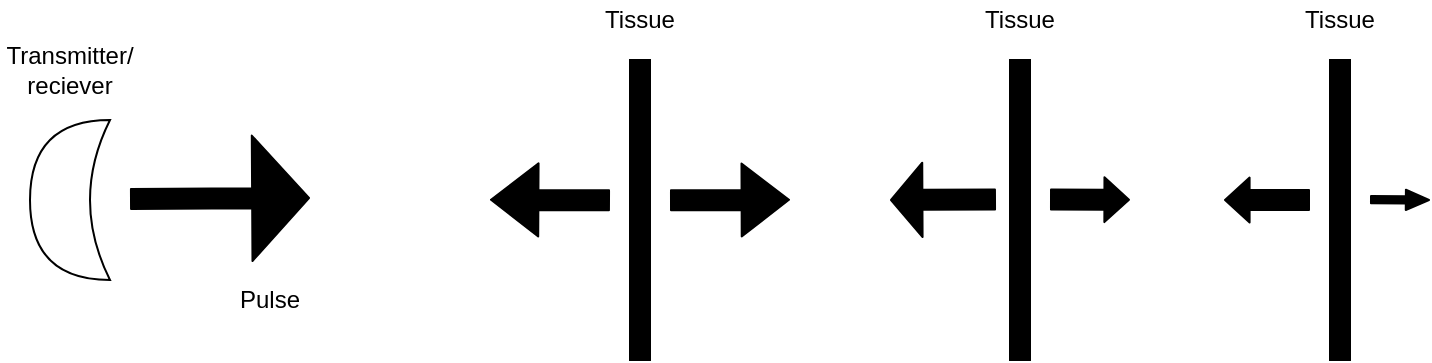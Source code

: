 <mxGraphModel dx="870" dy="595" grid="1" gridSize="10" guides="1" tooltips="1" connect="1" arrows="1" fold="1" page="1" pageScale="1" pageWidth="850" pageHeight="1100" math="0" shadow="0">
  <root>
    <mxCell id="0" />
    <mxCell id="1" parent="0" />
    <mxCell id="3xqnEiEFkpPd1GuGywqQ-1" value="" style="shape=xor;whiteSpace=wrap;html=1;direction=west;" parent="1" vertex="1">
      <mxGeometry x="60" y="280" width="40" height="80" as="geometry" />
    </mxCell>
    <mxCell id="3xqnEiEFkpPd1GuGywqQ-6" value="" style="rounded=0;whiteSpace=wrap;html=1;direction=south;fillColor=#000000;" parent="1" vertex="1">
      <mxGeometry x="360" y="250" width="10" height="150" as="geometry" />
    </mxCell>
    <mxCell id="3xqnEiEFkpPd1GuGywqQ-7" value="" style="rounded=0;whiteSpace=wrap;html=1;direction=south;fillColor=#000000;" parent="1" vertex="1">
      <mxGeometry x="360" y="250" width="10" height="150" as="geometry" />
    </mxCell>
    <mxCell id="3xqnEiEFkpPd1GuGywqQ-8" value="" style="rounded=0;whiteSpace=wrap;html=1;direction=south;fillColor=#000000;" parent="1" vertex="1">
      <mxGeometry x="550" y="250" width="10" height="150" as="geometry" />
    </mxCell>
    <mxCell id="3xqnEiEFkpPd1GuGywqQ-11" value="" style="rounded=0;whiteSpace=wrap;html=1;direction=south;fillColor=#000000;" parent="1" vertex="1">
      <mxGeometry x="710" y="250" width="10" height="150" as="geometry" />
    </mxCell>
    <mxCell id="3xqnEiEFkpPd1GuGywqQ-12" value="" style="shape=flexArrow;endArrow=classic;html=1;fillColor=#000000;endWidth=51.724;endSize=9.145;" parent="1" edge="1">
      <mxGeometry width="50" height="50" relative="1" as="geometry">
        <mxPoint x="110" y="319.5" as="sourcePoint" />
        <mxPoint x="200" y="319" as="targetPoint" />
      </mxGeometry>
    </mxCell>
    <mxCell id="3xqnEiEFkpPd1GuGywqQ-14" value="" style="shape=flexArrow;endArrow=classic;html=1;fillColor=#000000;endWidth=25.517;endSize=7.566;" parent="1" edge="1">
      <mxGeometry width="50" height="50" relative="1" as="geometry">
        <mxPoint x="380" y="320.1" as="sourcePoint" />
        <mxPoint x="440" y="319.9" as="targetPoint" />
      </mxGeometry>
    </mxCell>
    <mxCell id="3xqnEiEFkpPd1GuGywqQ-15" value="" style="shape=flexArrow;endArrow=classic;html=1;fillColor=#000000;endWidth=25.517;endSize=7.566;" parent="1" edge="1">
      <mxGeometry width="50" height="50" relative="1" as="geometry">
        <mxPoint x="350" y="320.14" as="sourcePoint" />
        <mxPoint x="290" y="319.85" as="targetPoint" />
      </mxGeometry>
    </mxCell>
    <mxCell id="3xqnEiEFkpPd1GuGywqQ-16" value="" style="shape=flexArrow;endArrow=classic;html=1;fillColor=#000000;endWidth=11.429;endSize=3.766;" parent="1" edge="1">
      <mxGeometry width="50" height="50" relative="1" as="geometry">
        <mxPoint x="570" y="319.76" as="sourcePoint" />
        <mxPoint x="610" y="319.85" as="targetPoint" />
      </mxGeometry>
    </mxCell>
    <mxCell id="3xqnEiEFkpPd1GuGywqQ-17" value="" style="shape=flexArrow;endArrow=classic;html=1;fillColor=#000000;endWidth=26.14;endSize=4.902;" parent="1" edge="1">
      <mxGeometry width="50" height="50" relative="1" as="geometry">
        <mxPoint x="543" y="319.76" as="sourcePoint" />
        <mxPoint x="490" y="320" as="targetPoint" />
      </mxGeometry>
    </mxCell>
    <mxCell id="3xqnEiEFkpPd1GuGywqQ-20" value="" style="shape=flexArrow;endArrow=classic;html=1;fillColor=#000000;endWidth=11.429;endSize=3.766;" parent="1" edge="1">
      <mxGeometry width="50" height="50" relative="1" as="geometry">
        <mxPoint x="700" y="320" as="sourcePoint" />
        <mxPoint x="657.0" y="320" as="targetPoint" />
      </mxGeometry>
    </mxCell>
    <mxCell id="3xqnEiEFkpPd1GuGywqQ-21" value="&lt;div&gt;Transmitter/&lt;/div&gt;&lt;div&gt;reciever&lt;br&gt;&lt;/div&gt;" style="text;html=1;strokeColor=none;fillColor=none;align=center;verticalAlign=middle;whiteSpace=wrap;rounded=0;" parent="1" vertex="1">
      <mxGeometry x="45" y="240" width="70" height="30" as="geometry" />
    </mxCell>
    <mxCell id="3xqnEiEFkpPd1GuGywqQ-22" value="Tissue" style="text;html=1;strokeColor=none;fillColor=none;align=center;verticalAlign=middle;whiteSpace=wrap;rounded=0;" parent="1" vertex="1">
      <mxGeometry x="345" y="220" width="40" height="20" as="geometry" />
    </mxCell>
    <mxCell id="3xqnEiEFkpPd1GuGywqQ-23" value="Tissue" style="text;html=1;strokeColor=none;fillColor=none;align=center;verticalAlign=middle;whiteSpace=wrap;rounded=0;" parent="1" vertex="1">
      <mxGeometry x="535" y="220" width="40" height="20" as="geometry" />
    </mxCell>
    <mxCell id="3xqnEiEFkpPd1GuGywqQ-24" value="Tissue" style="text;html=1;strokeColor=none;fillColor=none;align=center;verticalAlign=middle;whiteSpace=wrap;rounded=0;" parent="1" vertex="1">
      <mxGeometry x="695" y="220" width="40" height="20" as="geometry" />
    </mxCell>
    <mxCell id="3xqnEiEFkpPd1GuGywqQ-25" value="Pulse" style="text;html=1;strokeColor=none;fillColor=none;align=center;verticalAlign=middle;whiteSpace=wrap;rounded=0;" parent="1" vertex="1">
      <mxGeometry x="160" y="360" width="40" height="20" as="geometry" />
    </mxCell>
    <mxCell id="3xqnEiEFkpPd1GuGywqQ-26" value="" style="shape=flexArrow;endArrow=classic;html=1;fillColor=#000000;endWidth=5.532;endSize=3.529;width=3.643;" parent="1" edge="1">
      <mxGeometry width="50" height="50" relative="1" as="geometry">
        <mxPoint x="730" y="319.76" as="sourcePoint" />
        <mxPoint x="760" y="320" as="targetPoint" />
      </mxGeometry>
    </mxCell>
  </root>
</mxGraphModel>
